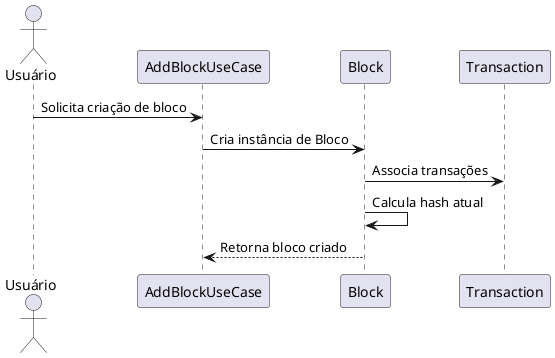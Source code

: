 @startuml
actor Usuário
participant "AddBlockUseCase" as AddBlock
participant "Block" as Bloco
participant "Transaction" as Transacao

Usuário -> AddBlock: Solicita criação de bloco
AddBlock -> Bloco: Cria instância de Bloco
Bloco -> Transacao: Associa transações
Bloco -> Bloco: Calcula hash atual
AddBlock <-- Bloco: Retorna bloco criado
@enduml
